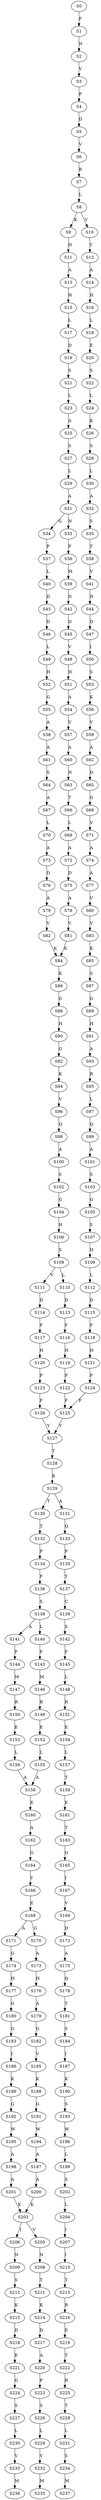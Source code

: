 strict digraph  {
	S0 -> S1 [ label = F ];
	S1 -> S2 [ label = N ];
	S2 -> S3 [ label = V ];
	S3 -> S4 [ label = P ];
	S4 -> S5 [ label = D ];
	S5 -> S6 [ label = V ];
	S6 -> S7 [ label = R ];
	S7 -> S8 [ label = L ];
	S8 -> S9 [ label = K ];
	S8 -> S10 [ label = V ];
	S9 -> S11 [ label = H ];
	S10 -> S12 [ label = Y ];
	S11 -> S13 [ label = A ];
	S12 -> S14 [ label = A ];
	S13 -> S15 [ label = H ];
	S14 -> S16 [ label = H ];
	S15 -> S17 [ label = L ];
	S16 -> S18 [ label = L ];
	S17 -> S19 [ label = D ];
	S18 -> S20 [ label = E ];
	S19 -> S21 [ label = S ];
	S20 -> S22 [ label = S ];
	S21 -> S23 [ label = L ];
	S22 -> S24 [ label = L ];
	S23 -> S25 [ label = A ];
	S24 -> S26 [ label = K ];
	S25 -> S27 [ label = S ];
	S26 -> S28 [ label = S ];
	S27 -> S29 [ label = L ];
	S28 -> S30 [ label = L ];
	S29 -> S31 [ label = A ];
	S30 -> S32 [ label = A ];
	S31 -> S33 [ label = N ];
	S31 -> S34 [ label = G ];
	S32 -> S35 [ label = S ];
	S33 -> S36 [ label = P ];
	S34 -> S37 [ label = P ];
	S35 -> S38 [ label = T ];
	S36 -> S39 [ label = M ];
	S37 -> S40 [ label = L ];
	S38 -> S41 [ label = V ];
	S39 -> S42 [ label = D ];
	S40 -> S43 [ label = D ];
	S41 -> S44 [ label = N ];
	S42 -> S45 [ label = D ];
	S43 -> S46 [ label = D ];
	S44 -> S47 [ label = D ];
	S45 -> S48 [ label = V ];
	S46 -> S49 [ label = L ];
	S47 -> S50 [ label = I ];
	S48 -> S51 [ label = H ];
	S49 -> S52 [ label = H ];
	S50 -> S53 [ label = S ];
	S51 -> S54 [ label = A ];
	S52 -> S55 [ label = G ];
	S53 -> S56 [ label = K ];
	S54 -> S57 [ label = V ];
	S55 -> S58 [ label = A ];
	S56 -> S59 [ label = V ];
	S57 -> S60 [ label = A ];
	S58 -> S61 [ label = A ];
	S59 -> S62 [ label = A ];
	S60 -> S63 [ label = N ];
	S61 -> S64 [ label = S ];
	S62 -> S65 [ label = D ];
	S63 -> S66 [ label = T ];
	S64 -> S67 [ label = A ];
	S65 -> S68 [ label = G ];
	S66 -> S69 [ label = L ];
	S67 -> S70 [ label = L ];
	S68 -> S71 [ label = V ];
	S69 -> S72 [ label = A ];
	S70 -> S73 [ label = A ];
	S71 -> S74 [ label = A ];
	S72 -> S75 [ label = D ];
	S73 -> S76 [ label = D ];
	S74 -> S77 [ label = A ];
	S75 -> S78 [ label = A ];
	S76 -> S79 [ label = A ];
	S77 -> S80 [ label = V ];
	S78 -> S81 [ label = V ];
	S79 -> S82 [ label = V ];
	S80 -> S83 [ label = V ];
	S81 -> S84 [ label = K ];
	S82 -> S84 [ label = K ];
	S83 -> S85 [ label = K ];
	S84 -> S86 [ label = K ];
	S85 -> S87 [ label = S ];
	S86 -> S88 [ label = G ];
	S87 -> S89 [ label = G ];
	S88 -> S90 [ label = H ];
	S89 -> S91 [ label = H ];
	S90 -> S92 [ label = G ];
	S91 -> S93 [ label = A ];
	S92 -> S94 [ label = K ];
	S93 -> S95 [ label = R ];
	S94 -> S96 [ label = V ];
	S95 -> S97 [ label = L ];
	S96 -> S98 [ label = Q ];
	S97 -> S99 [ label = Q ];
	S98 -> S100 [ label = A ];
	S99 -> S101 [ label = A ];
	S100 -> S102 [ label = S ];
	S101 -> S103 [ label = S ];
	S102 -> S104 [ label = G ];
	S103 -> S105 [ label = G ];
	S104 -> S106 [ label = H ];
	S105 -> S107 [ label = S ];
	S106 -> S108 [ label = S ];
	S107 -> S109 [ label = H ];
	S108 -> S110 [ label = L ];
	S108 -> S111 [ label = V ];
	S109 -> S112 [ label = L ];
	S110 -> S113 [ label = D ];
	S111 -> S114 [ label = D ];
	S112 -> S115 [ label = D ];
	S113 -> S116 [ label = F ];
	S114 -> S117 [ label = F ];
	S115 -> S118 [ label = F ];
	S116 -> S119 [ label = H ];
	S117 -> S120 [ label = H ];
	S118 -> S121 [ label = H ];
	S119 -> S122 [ label = P ];
	S120 -> S123 [ label = P ];
	S121 -> S124 [ label = P ];
	S122 -> S125 [ label = F ];
	S123 -> S126 [ label = F ];
	S124 -> S125 [ label = F ];
	S125 -> S127 [ label = Y ];
	S126 -> S127 [ label = Y ];
	S127 -> S128 [ label = T ];
	S128 -> S129 [ label = K ];
	S129 -> S130 [ label = T ];
	S129 -> S131 [ label = A ];
	S130 -> S132 [ label = T ];
	S131 -> S133 [ label = Q ];
	S132 -> S134 [ label = P ];
	S133 -> S135 [ label = P ];
	S134 -> S136 [ label = F ];
	S135 -> S137 [ label = Y ];
	S136 -> S138 [ label = S ];
	S137 -> S139 [ label = C ];
	S138 -> S140 [ label = L ];
	S138 -> S141 [ label = A ];
	S139 -> S142 [ label = S ];
	S140 -> S143 [ label = F ];
	S141 -> S144 [ label = F ];
	S142 -> S145 [ label = F ];
	S143 -> S146 [ label = M ];
	S144 -> S147 [ label = M ];
	S145 -> S148 [ label = L ];
	S146 -> S149 [ label = R ];
	S147 -> S150 [ label = R ];
	S148 -> S151 [ label = R ];
	S149 -> S152 [ label = E ];
	S150 -> S153 [ label = E ];
	S151 -> S154 [ label = E ];
	S152 -> S155 [ label = L ];
	S153 -> S156 [ label = L ];
	S154 -> S157 [ label = L ];
	S155 -> S158 [ label = A ];
	S156 -> S158 [ label = A ];
	S157 -> S159 [ label = T ];
	S158 -> S160 [ label = E ];
	S159 -> S161 [ label = E ];
	S160 -> S162 [ label = A ];
	S161 -> S163 [ label = T ];
	S162 -> S164 [ label = G ];
	S163 -> S165 [ label = G ];
	S164 -> S166 [ label = Y ];
	S165 -> S167 [ label = I ];
	S166 -> S168 [ label = E ];
	S167 -> S169 [ label = V ];
	S168 -> S170 [ label = G ];
	S168 -> S171 [ label = A ];
	S169 -> S172 [ label = D ];
	S170 -> S173 [ label = A ];
	S171 -> S174 [ label = G ];
	S172 -> S175 [ label = A ];
	S173 -> S176 [ label = H ];
	S174 -> S177 [ label = H ];
	S175 -> S178 [ label = Q ];
	S176 -> S179 [ label = A ];
	S177 -> S180 [ label = G ];
	S178 -> S181 [ label = T ];
	S179 -> S182 [ label = G ];
	S180 -> S183 [ label = G ];
	S181 -> S184 [ label = S ];
	S182 -> S185 [ label = V ];
	S183 -> S186 [ label = I ];
	S184 -> S187 [ label = I ];
	S185 -> S188 [ label = K ];
	S186 -> S189 [ label = K ];
	S187 -> S190 [ label = K ];
	S188 -> S191 [ label = G ];
	S189 -> S192 [ label = G ];
	S190 -> S193 [ label = S ];
	S191 -> S194 [ label = W ];
	S192 -> S195 [ label = W ];
	S193 -> S196 [ label = W ];
	S194 -> S197 [ label = A ];
	S195 -> S198 [ label = A ];
	S196 -> S199 [ label = L ];
	S197 -> S200 [ label = A ];
	S198 -> S201 [ label = A ];
	S199 -> S202 [ label = S ];
	S200 -> S203 [ label = K ];
	S201 -> S203 [ label = K ];
	S202 -> S204 [ label = L ];
	S203 -> S205 [ label = V ];
	S203 -> S206 [ label = I ];
	S204 -> S207 [ label = I ];
	S205 -> S208 [ label = N ];
	S206 -> S209 [ label = N ];
	S207 -> S210 [ label = I ];
	S208 -> S211 [ label = T ];
	S209 -> S212 [ label = S ];
	S210 -> S213 [ label = T ];
	S211 -> S214 [ label = K ];
	S212 -> S215 [ label = K ];
	S213 -> S216 [ label = R ];
	S214 -> S217 [ label = D ];
	S215 -> S218 [ label = D ];
	S216 -> S219 [ label = E ];
	S217 -> S220 [ label = A ];
	S218 -> S221 [ label = E ];
	S219 -> S222 [ label = T ];
	S220 -> S223 [ label = P ];
	S221 -> S224 [ label = G ];
	S222 -> S225 [ label = R ];
	S223 -> S226 [ label = S ];
	S224 -> S227 [ label = S ];
	S225 -> S228 [ label = T ];
	S226 -> S229 [ label = L ];
	S227 -> S230 [ label = L ];
	S228 -> S231 [ label = L ];
	S229 -> S232 [ label = V ];
	S230 -> S233 [ label = V ];
	S231 -> S234 [ label = S ];
	S232 -> S235 [ label = M ];
	S233 -> S236 [ label = M ];
	S234 -> S237 [ label = M ];
}
